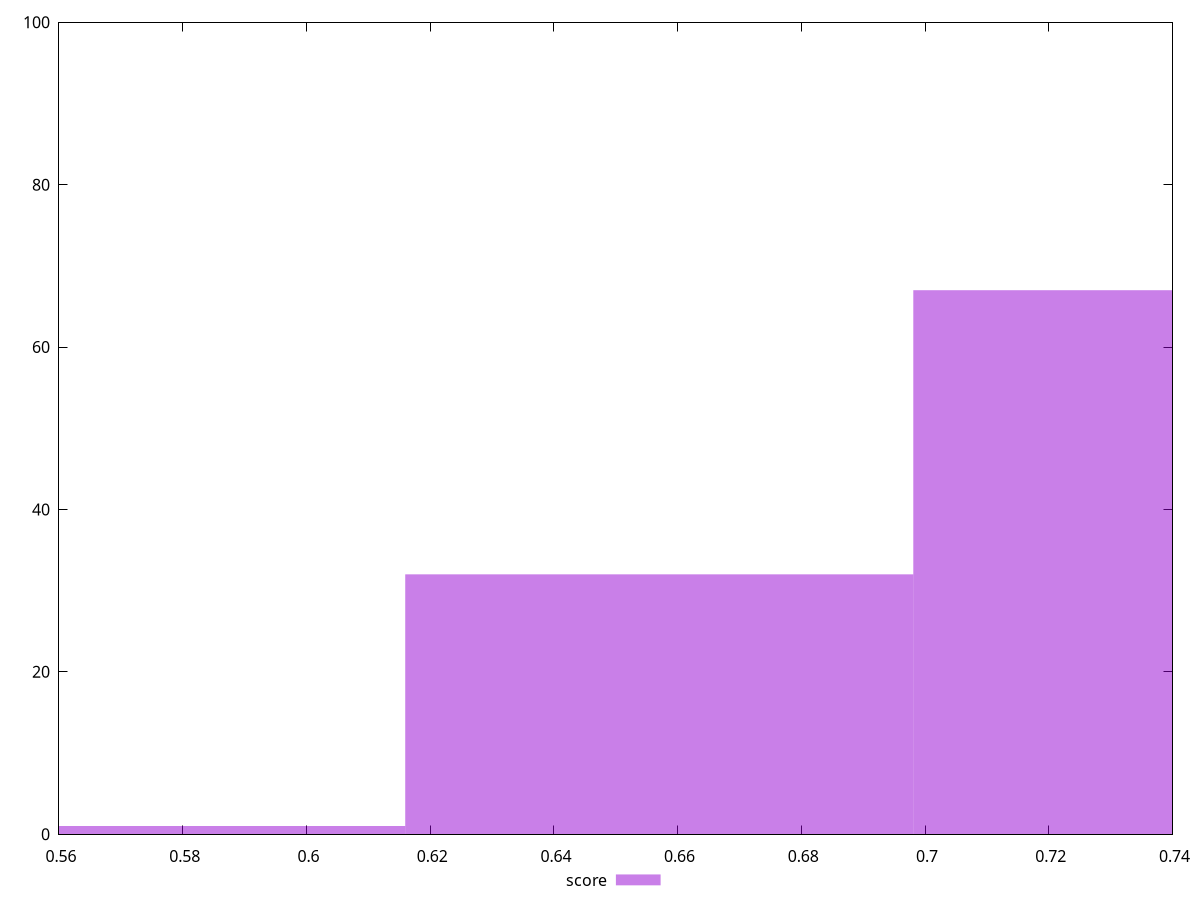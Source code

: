 reset

$score <<EOF
0.5749045323315451 1
0.739162970140558 67
0.6570337512360516 32
EOF

set key outside below
set boxwidth 0.08212921890450645
set xrange [0.56:0.74]
set yrange [0:100]
set trange [0:100]
set style fill transparent solid 0.5 noborder
set terminal svg size 640, 490 enhanced background rgb 'white'
set output "report_00018_2021-02-10T15-25-16.877Z/render-blocking-resources/samples/pages+cached+noadtech+nomedia/score/histogram.svg"

plot $score title "score" with boxes

reset
